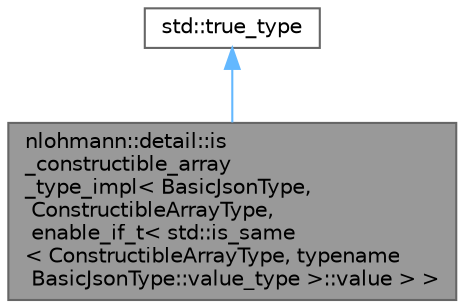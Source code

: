 digraph "nlohmann::detail::is_constructible_array_type_impl&lt; BasicJsonType, ConstructibleArrayType, enable_if_t&lt; std::is_same&lt; ConstructibleArrayType, typename BasicJsonType::value_type &gt;::value &gt; &gt;"
{
 // LATEX_PDF_SIZE
  bgcolor="transparent";
  edge [fontname=Helvetica,fontsize=10,labelfontname=Helvetica,labelfontsize=10];
  node [fontname=Helvetica,fontsize=10,shape=box,height=0.2,width=0.4];
  Node1 [label="nlohmann::detail::is\l_constructible_array\l_type_impl\< BasicJsonType,\l ConstructibleArrayType,\l enable_if_t\< std::is_same\l\< ConstructibleArrayType, typename\l BasicJsonType::value_type \>::value \> \>",height=0.2,width=0.4,color="gray40", fillcolor="grey60", style="filled", fontcolor="black",tooltip=" "];
  Node2 -> Node1 [dir="back",color="steelblue1",style="solid"];
  Node2 [label="std::true_type",height=0.2,width=0.4,color="gray40", fillcolor="white", style="filled",tooltip=" "];
}
